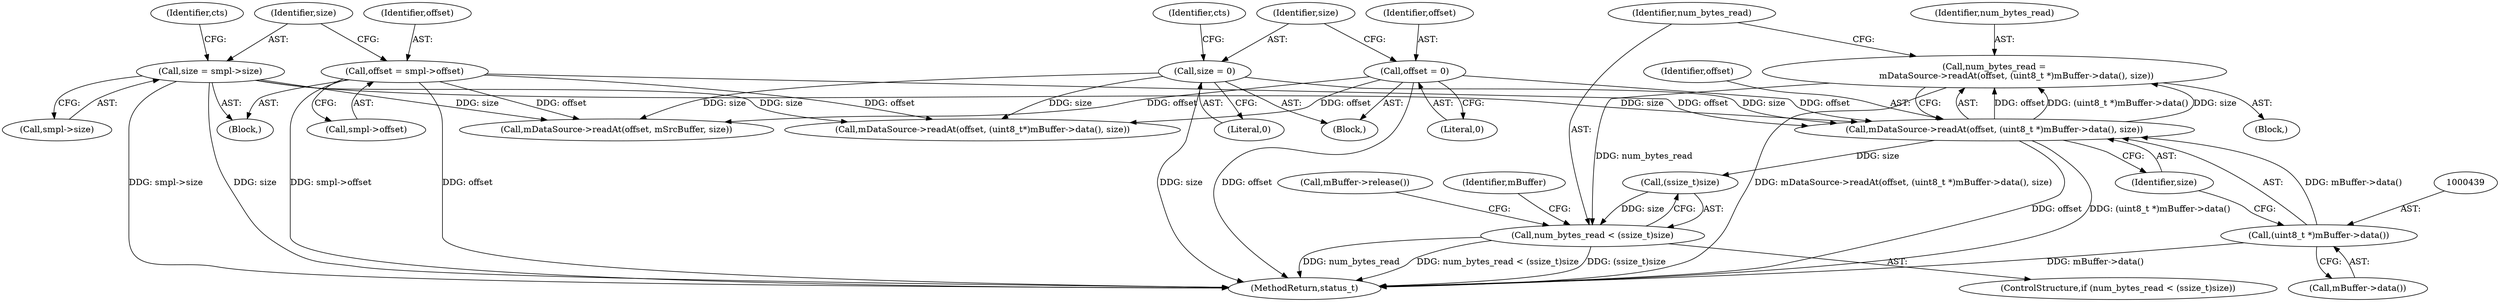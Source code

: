 digraph "0_Android_d48f0f145f8f0f4472bc0af668ac9a8bce44ba9b@API" {
"1000434" [label="(Call,num_bytes_read =\n                mDataSource->readAt(offset, (uint8_t *)mBuffer->data(), size))"];
"1000436" [label="(Call,mDataSource->readAt(offset, (uint8_t *)mBuffer->data(), size))"];
"1000327" [label="(Call,offset = smpl->offset)"];
"1000260" [label="(Call,offset = 0)"];
"1000438" [label="(Call,(uint8_t *)mBuffer->data())"];
"1000332" [label="(Call,size = smpl->size)"];
"1000264" [label="(Call,size = 0)"];
"1000443" [label="(Call,num_bytes_read < (ssize_t)size)"];
"1000629" [label="(Call,mDataSource->readAt(offset, mSrcBuffer, size))"];
"1000105" [label="(Block,)"];
"1000437" [label="(Identifier,offset)"];
"1000444" [label="(Identifier,num_bytes_read)"];
"1000830" [label="(MethodReturn,status_t)"];
"1000441" [label="(Identifier,size)"];
"1000438" [label="(Call,(uint8_t *)mBuffer->data())"];
"1000443" [label="(Call,num_bytes_read < (ssize_t)size)"];
"1000261" [label="(Identifier,offset)"];
"1000266" [label="(Literal,0)"];
"1000432" [label="(Block,)"];
"1000334" [label="(Call,smpl->size)"];
"1000260" [label="(Call,offset = 0)"];
"1000327" [label="(Call,offset = smpl->offset)"];
"1000435" [label="(Identifier,num_bytes_read)"];
"1000338" [label="(Identifier,cts)"];
"1000445" [label="(Call,(ssize_t)size)"];
"1000619" [label="(Call,mDataSource->readAt(offset, (uint8_t*)mBuffer->data(), size))"];
"1000440" [label="(Call,mBuffer->data())"];
"1000265" [label="(Identifier,size)"];
"1000449" [label="(Call,mBuffer->release())"];
"1000328" [label="(Identifier,offset)"];
"1000283" [label="(Block,)"];
"1000269" [label="(Identifier,cts)"];
"1000329" [label="(Call,smpl->offset)"];
"1000332" [label="(Call,size = smpl->size)"];
"1000434" [label="(Call,num_bytes_read =\n                mDataSource->readAt(offset, (uint8_t *)mBuffer->data(), size))"];
"1000264" [label="(Call,size = 0)"];
"1000442" [label="(ControlStructure,if (num_bytes_read < (ssize_t)size))"];
"1000459" [label="(Identifier,mBuffer)"];
"1000333" [label="(Identifier,size)"];
"1000262" [label="(Literal,0)"];
"1000436" [label="(Call,mDataSource->readAt(offset, (uint8_t *)mBuffer->data(), size))"];
"1000434" -> "1000432"  [label="AST: "];
"1000434" -> "1000436"  [label="CFG: "];
"1000435" -> "1000434"  [label="AST: "];
"1000436" -> "1000434"  [label="AST: "];
"1000444" -> "1000434"  [label="CFG: "];
"1000434" -> "1000830"  [label="DDG: mDataSource->readAt(offset, (uint8_t *)mBuffer->data(), size)"];
"1000436" -> "1000434"  [label="DDG: offset"];
"1000436" -> "1000434"  [label="DDG: (uint8_t *)mBuffer->data()"];
"1000436" -> "1000434"  [label="DDG: size"];
"1000434" -> "1000443"  [label="DDG: num_bytes_read"];
"1000436" -> "1000441"  [label="CFG: "];
"1000437" -> "1000436"  [label="AST: "];
"1000438" -> "1000436"  [label="AST: "];
"1000441" -> "1000436"  [label="AST: "];
"1000436" -> "1000830"  [label="DDG: offset"];
"1000436" -> "1000830"  [label="DDG: (uint8_t *)mBuffer->data()"];
"1000327" -> "1000436"  [label="DDG: offset"];
"1000260" -> "1000436"  [label="DDG: offset"];
"1000438" -> "1000436"  [label="DDG: mBuffer->data()"];
"1000332" -> "1000436"  [label="DDG: size"];
"1000264" -> "1000436"  [label="DDG: size"];
"1000436" -> "1000445"  [label="DDG: size"];
"1000327" -> "1000283"  [label="AST: "];
"1000327" -> "1000329"  [label="CFG: "];
"1000328" -> "1000327"  [label="AST: "];
"1000329" -> "1000327"  [label="AST: "];
"1000333" -> "1000327"  [label="CFG: "];
"1000327" -> "1000830"  [label="DDG: offset"];
"1000327" -> "1000830"  [label="DDG: smpl->offset"];
"1000327" -> "1000619"  [label="DDG: offset"];
"1000327" -> "1000629"  [label="DDG: offset"];
"1000260" -> "1000105"  [label="AST: "];
"1000260" -> "1000262"  [label="CFG: "];
"1000261" -> "1000260"  [label="AST: "];
"1000262" -> "1000260"  [label="AST: "];
"1000265" -> "1000260"  [label="CFG: "];
"1000260" -> "1000830"  [label="DDG: offset"];
"1000260" -> "1000619"  [label="DDG: offset"];
"1000260" -> "1000629"  [label="DDG: offset"];
"1000438" -> "1000440"  [label="CFG: "];
"1000439" -> "1000438"  [label="AST: "];
"1000440" -> "1000438"  [label="AST: "];
"1000441" -> "1000438"  [label="CFG: "];
"1000438" -> "1000830"  [label="DDG: mBuffer->data()"];
"1000332" -> "1000283"  [label="AST: "];
"1000332" -> "1000334"  [label="CFG: "];
"1000333" -> "1000332"  [label="AST: "];
"1000334" -> "1000332"  [label="AST: "];
"1000338" -> "1000332"  [label="CFG: "];
"1000332" -> "1000830"  [label="DDG: smpl->size"];
"1000332" -> "1000830"  [label="DDG: size"];
"1000332" -> "1000619"  [label="DDG: size"];
"1000332" -> "1000629"  [label="DDG: size"];
"1000264" -> "1000105"  [label="AST: "];
"1000264" -> "1000266"  [label="CFG: "];
"1000265" -> "1000264"  [label="AST: "];
"1000266" -> "1000264"  [label="AST: "];
"1000269" -> "1000264"  [label="CFG: "];
"1000264" -> "1000830"  [label="DDG: size"];
"1000264" -> "1000619"  [label="DDG: size"];
"1000264" -> "1000629"  [label="DDG: size"];
"1000443" -> "1000442"  [label="AST: "];
"1000443" -> "1000445"  [label="CFG: "];
"1000444" -> "1000443"  [label="AST: "];
"1000445" -> "1000443"  [label="AST: "];
"1000449" -> "1000443"  [label="CFG: "];
"1000459" -> "1000443"  [label="CFG: "];
"1000443" -> "1000830"  [label="DDG: num_bytes_read < (ssize_t)size"];
"1000443" -> "1000830"  [label="DDG: (ssize_t)size"];
"1000443" -> "1000830"  [label="DDG: num_bytes_read"];
"1000445" -> "1000443"  [label="DDG: size"];
}
